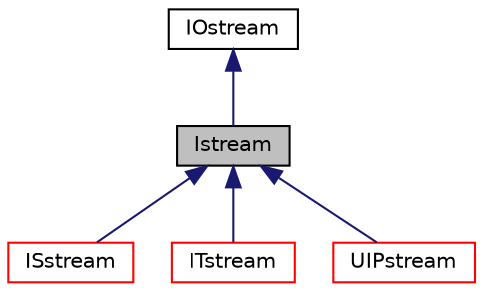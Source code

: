 digraph "Istream"
{
  bgcolor="transparent";
  edge [fontname="Helvetica",fontsize="10",labelfontname="Helvetica",labelfontsize="10"];
  node [fontname="Helvetica",fontsize="10",shape=record];
  Node1 [label="Istream",height=0.2,width=0.4,color="black", fillcolor="grey75", style="filled", fontcolor="black"];
  Node2 -> Node1 [dir="back",color="midnightblue",fontsize="10",style="solid",fontname="Helvetica"];
  Node2 [label="IOstream",height=0.2,width=0.4,color="black",URL="$a01209.html",tooltip="An IOstream is an abstract base class for all input/output systems; be they streams, files, token lists etc. "];
  Node1 -> Node3 [dir="back",color="midnightblue",fontsize="10",style="solid",fontname="Helvetica"];
  Node3 [label="ISstream",height=0.2,width=0.4,color="red",URL="$a01222.html",tooltip="Generic input stream. "];
  Node1 -> Node4 [dir="back",color="midnightblue",fontsize="10",style="solid",fontname="Helvetica"];
  Node4 [label="ITstream",height=0.2,width=0.4,color="red",URL="$a01240.html",tooltip="Input token stream. "];
  Node1 -> Node5 [dir="back",color="midnightblue",fontsize="10",style="solid",fontname="Helvetica"];
  Node5 [label="UIPstream",height=0.2,width=0.4,color="red",URL="$a02848.html",tooltip="Input inter-processor communications stream operating on external buffer. "];
}
